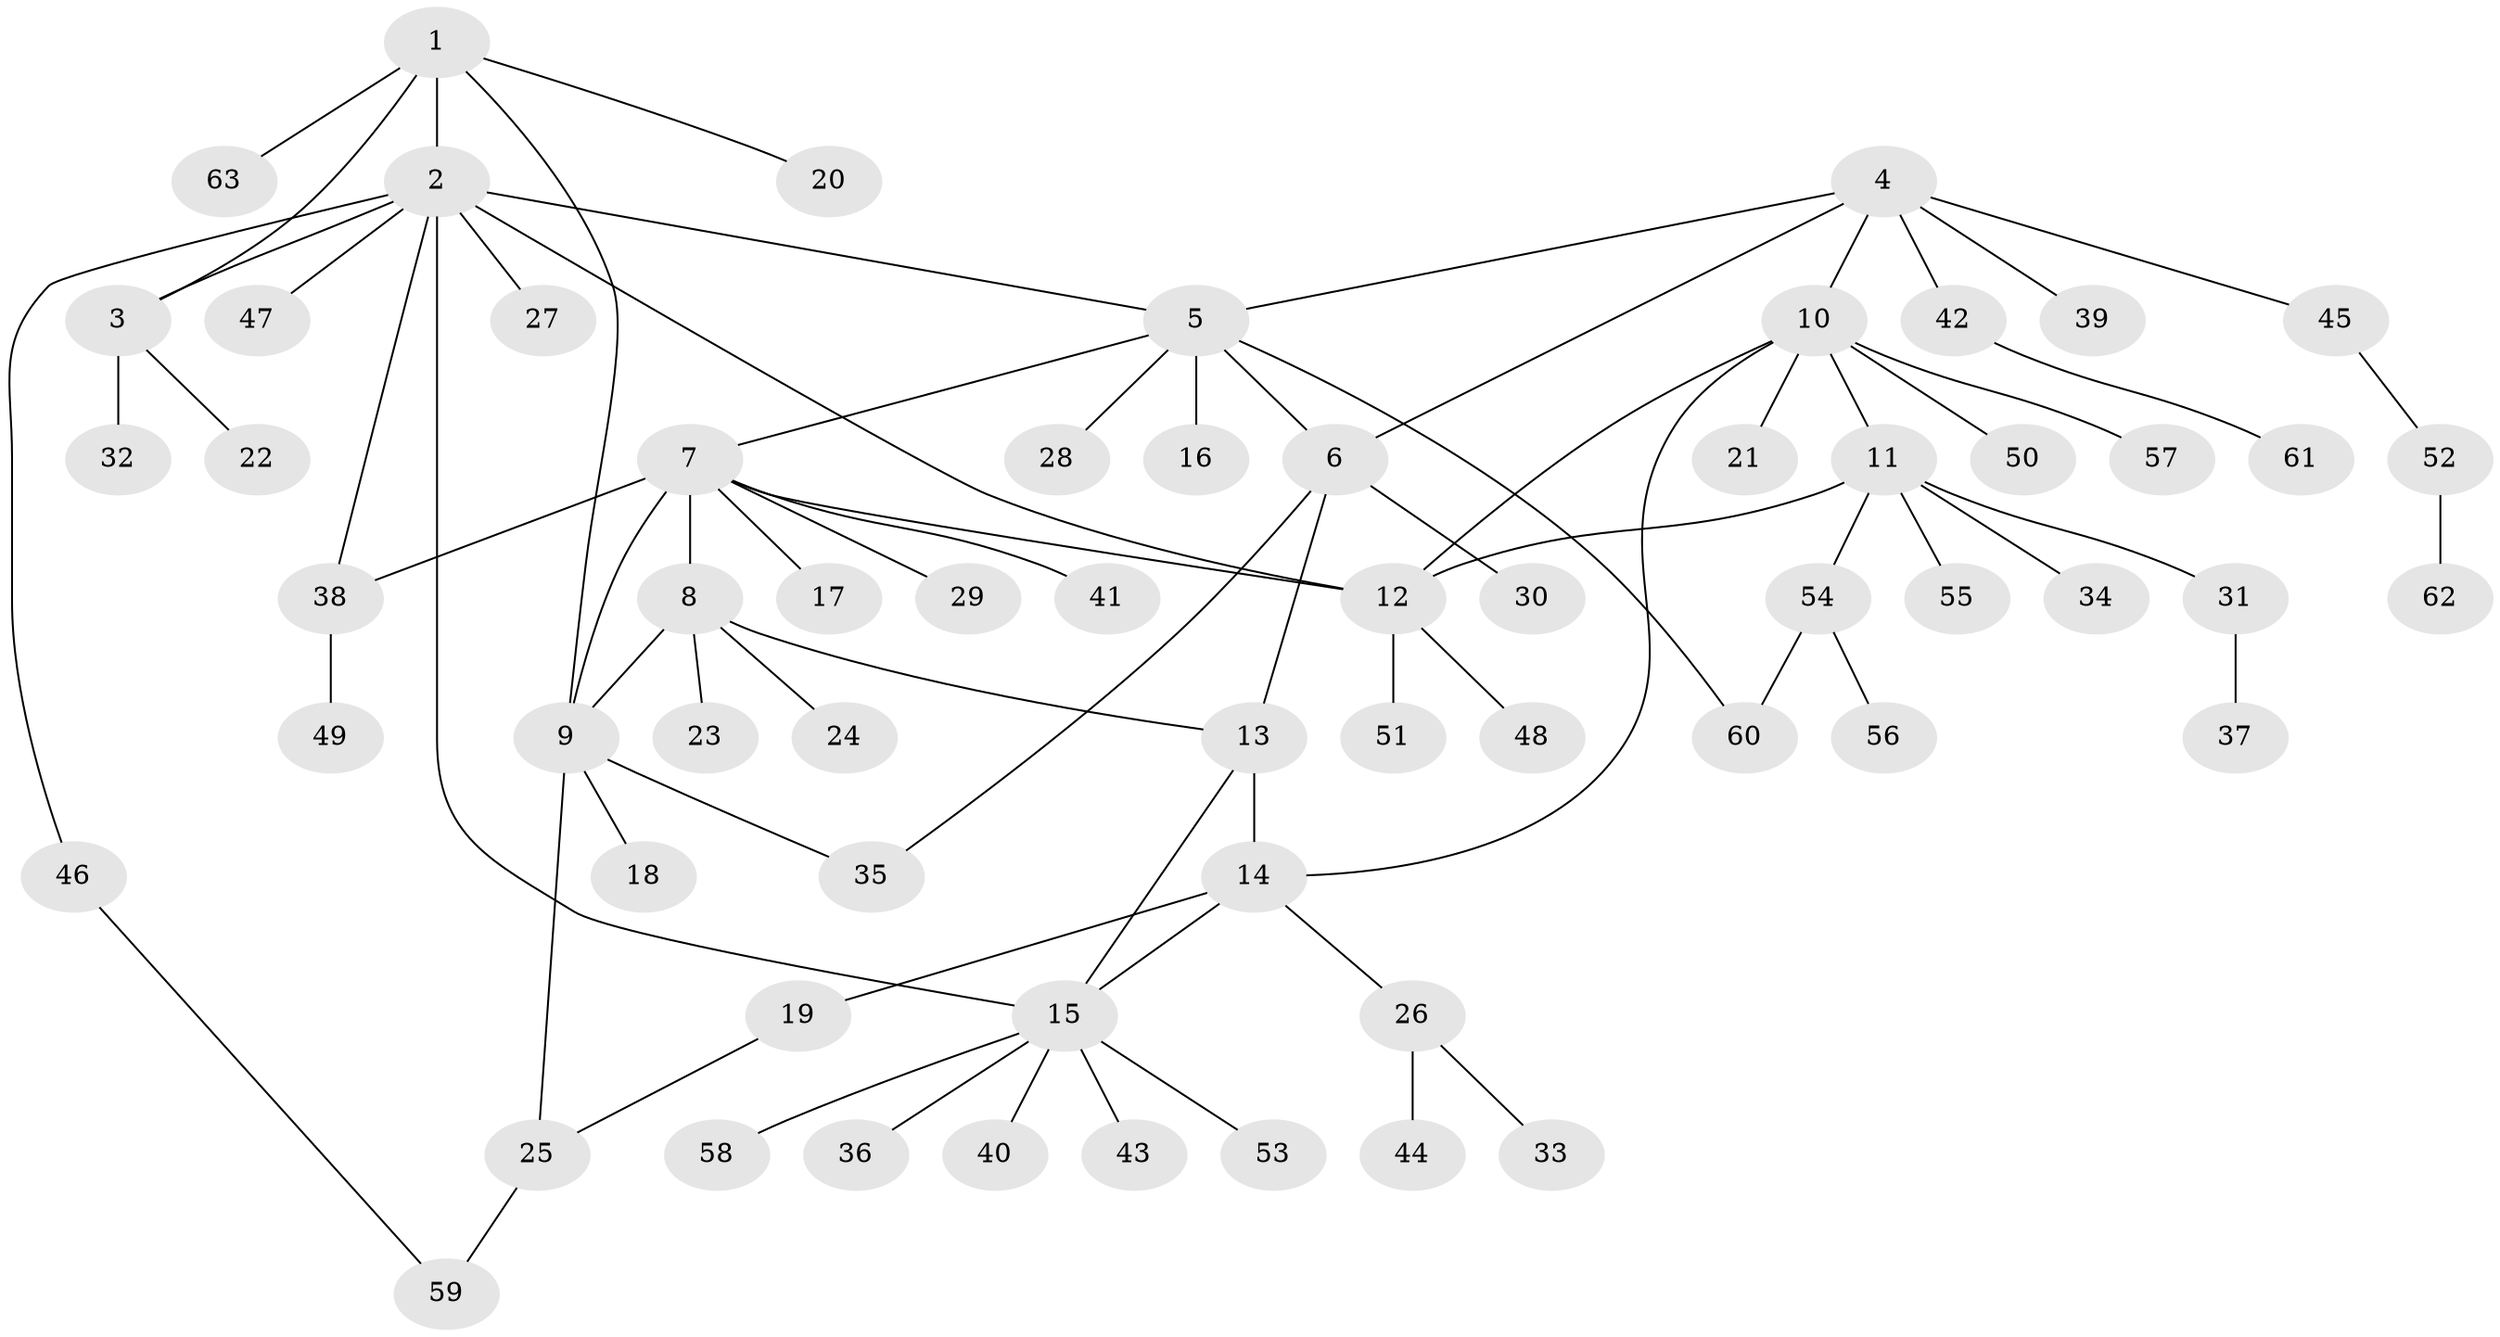// coarse degree distribution, {4: 0.0851063829787234, 12: 0.02127659574468085, 3: 0.0425531914893617, 6: 0.0425531914893617, 7: 0.0851063829787234, 10: 0.02127659574468085, 1: 0.5957446808510638, 2: 0.10638297872340426}
// Generated by graph-tools (version 1.1) at 2025/24/03/03/25 07:24:11]
// undirected, 63 vertices, 78 edges
graph export_dot {
graph [start="1"]
  node [color=gray90,style=filled];
  1;
  2;
  3;
  4;
  5;
  6;
  7;
  8;
  9;
  10;
  11;
  12;
  13;
  14;
  15;
  16;
  17;
  18;
  19;
  20;
  21;
  22;
  23;
  24;
  25;
  26;
  27;
  28;
  29;
  30;
  31;
  32;
  33;
  34;
  35;
  36;
  37;
  38;
  39;
  40;
  41;
  42;
  43;
  44;
  45;
  46;
  47;
  48;
  49;
  50;
  51;
  52;
  53;
  54;
  55;
  56;
  57;
  58;
  59;
  60;
  61;
  62;
  63;
  1 -- 2;
  1 -- 3;
  1 -- 9;
  1 -- 20;
  1 -- 63;
  2 -- 3;
  2 -- 5;
  2 -- 12;
  2 -- 15;
  2 -- 27;
  2 -- 38;
  2 -- 46;
  2 -- 47;
  3 -- 22;
  3 -- 32;
  4 -- 5;
  4 -- 6;
  4 -- 10;
  4 -- 39;
  4 -- 42;
  4 -- 45;
  5 -- 6;
  5 -- 7;
  5 -- 16;
  5 -- 28;
  5 -- 60;
  6 -- 13;
  6 -- 30;
  6 -- 35;
  7 -- 8;
  7 -- 9;
  7 -- 12;
  7 -- 17;
  7 -- 29;
  7 -- 38;
  7 -- 41;
  8 -- 9;
  8 -- 13;
  8 -- 23;
  8 -- 24;
  9 -- 18;
  9 -- 25;
  9 -- 35;
  10 -- 11;
  10 -- 12;
  10 -- 14;
  10 -- 21;
  10 -- 50;
  10 -- 57;
  11 -- 12;
  11 -- 31;
  11 -- 34;
  11 -- 54;
  11 -- 55;
  12 -- 48;
  12 -- 51;
  13 -- 14;
  13 -- 15;
  14 -- 15;
  14 -- 19;
  14 -- 26;
  15 -- 36;
  15 -- 40;
  15 -- 43;
  15 -- 53;
  15 -- 58;
  19 -- 25;
  25 -- 59;
  26 -- 33;
  26 -- 44;
  31 -- 37;
  38 -- 49;
  42 -- 61;
  45 -- 52;
  46 -- 59;
  52 -- 62;
  54 -- 56;
  54 -- 60;
}
